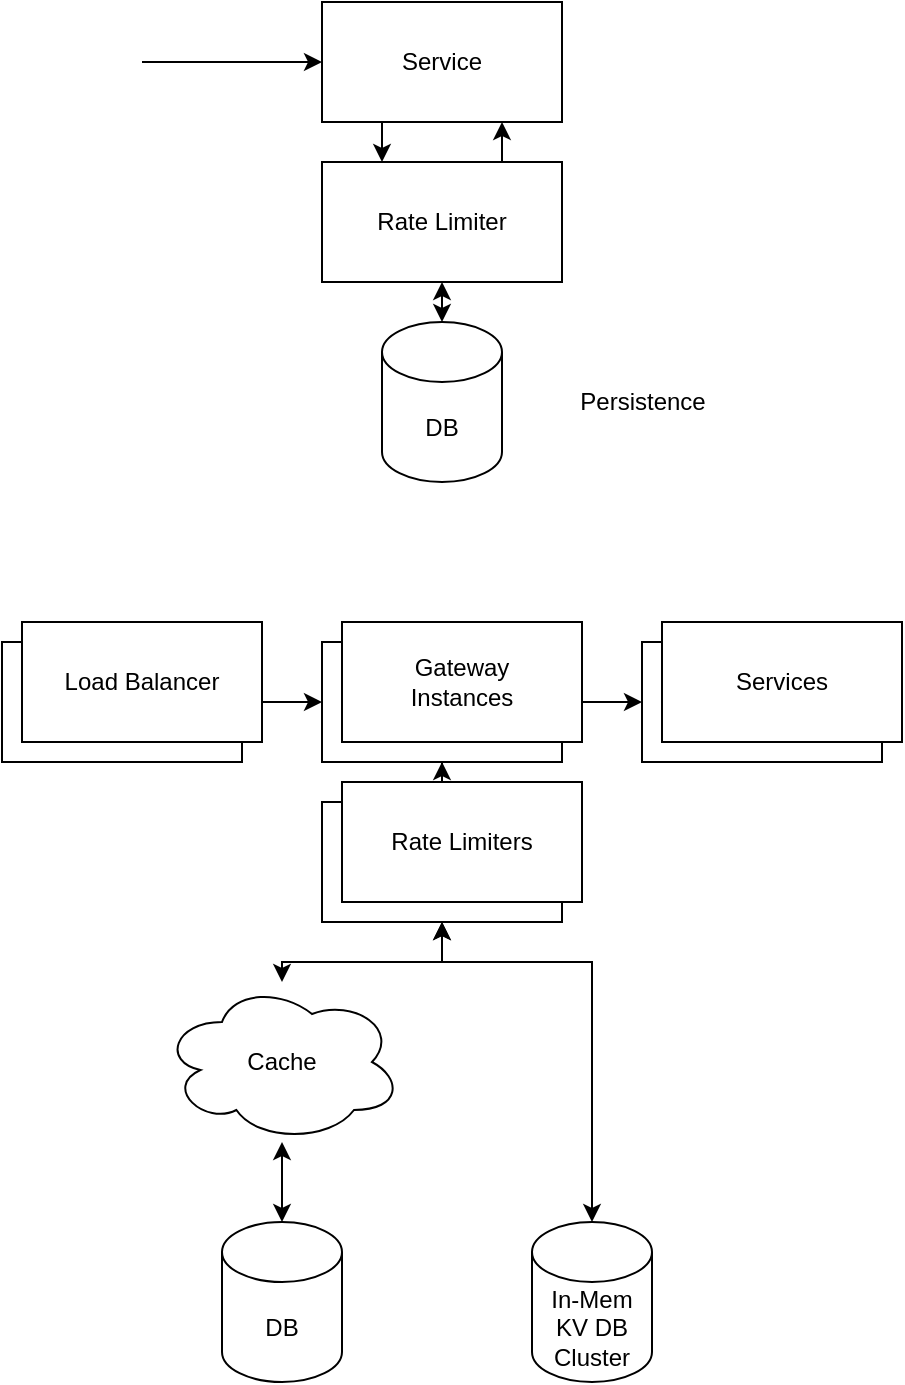<mxfile version="18.1.2" type="github">
  <diagram id="3RnQnGzQmvyOuvG-1qNs" name="Page-1">
    <mxGraphModel dx="982" dy="568" grid="1" gridSize="10" guides="1" tooltips="1" connect="1" arrows="1" fold="1" page="1" pageScale="1" pageWidth="850" pageHeight="1100" math="0" shadow="0">
      <root>
        <mxCell id="0" />
        <mxCell id="1" parent="0" />
        <mxCell id="aWTYAugdT14N94gFdjlv-4" style="edgeStyle=orthogonalEdgeStyle;rounded=0;orthogonalLoop=1;jettySize=auto;html=1;exitX=0.25;exitY=1;exitDx=0;exitDy=0;entryX=0.25;entryY=0;entryDx=0;entryDy=0;" edge="1" parent="1" source="aWTYAugdT14N94gFdjlv-1" target="aWTYAugdT14N94gFdjlv-3">
          <mxGeometry relative="1" as="geometry" />
        </mxCell>
        <mxCell id="aWTYAugdT14N94gFdjlv-1" value="Service" style="rounded=0;whiteSpace=wrap;html=1;" vertex="1" parent="1">
          <mxGeometry x="320" y="120" width="120" height="60" as="geometry" />
        </mxCell>
        <mxCell id="aWTYAugdT14N94gFdjlv-5" style="edgeStyle=orthogonalEdgeStyle;rounded=0;orthogonalLoop=1;jettySize=auto;html=1;exitX=0.75;exitY=0;exitDx=0;exitDy=0;entryX=0.75;entryY=1;entryDx=0;entryDy=0;" edge="1" parent="1" source="aWTYAugdT14N94gFdjlv-3" target="aWTYAugdT14N94gFdjlv-1">
          <mxGeometry relative="1" as="geometry" />
        </mxCell>
        <mxCell id="aWTYAugdT14N94gFdjlv-9" style="edgeStyle=orthogonalEdgeStyle;rounded=0;orthogonalLoop=1;jettySize=auto;html=1;exitX=0.5;exitY=1;exitDx=0;exitDy=0;entryX=0.5;entryY=0;entryDx=0;entryDy=0;entryPerimeter=0;startArrow=classic;startFill=1;" edge="1" parent="1" source="aWTYAugdT14N94gFdjlv-3" target="aWTYAugdT14N94gFdjlv-7">
          <mxGeometry relative="1" as="geometry" />
        </mxCell>
        <mxCell id="aWTYAugdT14N94gFdjlv-3" value="Rate Limiter" style="rounded=0;whiteSpace=wrap;html=1;" vertex="1" parent="1">
          <mxGeometry x="320" y="200" width="120" height="60" as="geometry" />
        </mxCell>
        <mxCell id="aWTYAugdT14N94gFdjlv-7" value="DB" style="shape=cylinder3;whiteSpace=wrap;html=1;boundedLbl=1;backgroundOutline=1;size=15;" vertex="1" parent="1">
          <mxGeometry x="350" y="280" width="60" height="80" as="geometry" />
        </mxCell>
        <mxCell id="aWTYAugdT14N94gFdjlv-10" value="" style="endArrow=classic;html=1;rounded=0;entryX=0;entryY=0.5;entryDx=0;entryDy=0;" edge="1" parent="1" target="aWTYAugdT14N94gFdjlv-1">
          <mxGeometry width="50" height="50" relative="1" as="geometry">
            <mxPoint x="230" y="150" as="sourcePoint" />
            <mxPoint x="300" y="160" as="targetPoint" />
          </mxGeometry>
        </mxCell>
        <mxCell id="aWTYAugdT14N94gFdjlv-30" style="edgeStyle=orthogonalEdgeStyle;rounded=0;orthogonalLoop=1;jettySize=auto;html=1;exitX=0.5;exitY=1;exitDx=0;exitDy=0;startArrow=classic;startFill=1;" edge="1" parent="1" source="aWTYAugdT14N94gFdjlv-17" target="aWTYAugdT14N94gFdjlv-29">
          <mxGeometry relative="1" as="geometry" />
        </mxCell>
        <mxCell id="aWTYAugdT14N94gFdjlv-33" style="edgeStyle=orthogonalEdgeStyle;rounded=0;orthogonalLoop=1;jettySize=auto;html=1;exitX=0.5;exitY=1;exitDx=0;exitDy=0;startArrow=classic;startFill=1;" edge="1" parent="1" source="aWTYAugdT14N94gFdjlv-17" target="aWTYAugdT14N94gFdjlv-32">
          <mxGeometry relative="1" as="geometry">
            <Array as="points">
              <mxPoint x="380" y="600" />
              <mxPoint x="455" y="600" />
            </Array>
          </mxGeometry>
        </mxCell>
        <mxCell id="aWTYAugdT14N94gFdjlv-17" value="Rate Limiters" style="rounded=0;whiteSpace=wrap;html=1;" vertex="1" parent="1">
          <mxGeometry x="320" y="520" width="120" height="60" as="geometry" />
        </mxCell>
        <mxCell id="aWTYAugdT14N94gFdjlv-18" value="DB" style="shape=cylinder3;whiteSpace=wrap;html=1;boundedLbl=1;backgroundOutline=1;size=15;" vertex="1" parent="1">
          <mxGeometry x="270" y="730" width="60" height="80" as="geometry" />
        </mxCell>
        <mxCell id="aWTYAugdT14N94gFdjlv-19" value="" style="endArrow=classic;html=1;rounded=0;entryX=0;entryY=0.5;entryDx=0;entryDy=0;startArrow=classic;startFill=1;" edge="1" parent="1" source="aWTYAugdT14N94gFdjlv-20">
          <mxGeometry width="50" height="50" relative="1" as="geometry">
            <mxPoint x="230" y="470" as="sourcePoint" />
            <mxPoint x="320.0" y="470" as="targetPoint" />
          </mxGeometry>
        </mxCell>
        <mxCell id="aWTYAugdT14N94gFdjlv-20" value="Load Balancer" style="rounded=0;whiteSpace=wrap;html=1;" vertex="1" parent="1">
          <mxGeometry x="160" y="440" width="120" height="60" as="geometry" />
        </mxCell>
        <mxCell id="aWTYAugdT14N94gFdjlv-27" style="edgeStyle=orthogonalEdgeStyle;rounded=0;orthogonalLoop=1;jettySize=auto;html=1;exitX=1;exitY=0.5;exitDx=0;exitDy=0;startArrow=classic;startFill=1;" edge="1" parent="1" source="aWTYAugdT14N94gFdjlv-21" target="aWTYAugdT14N94gFdjlv-22">
          <mxGeometry relative="1" as="geometry" />
        </mxCell>
        <mxCell id="aWTYAugdT14N94gFdjlv-28" style="edgeStyle=orthogonalEdgeStyle;rounded=0;orthogonalLoop=1;jettySize=auto;html=1;exitX=0.5;exitY=1;exitDx=0;exitDy=0;startArrow=classic;startFill=1;" edge="1" parent="1" source="aWTYAugdT14N94gFdjlv-21" target="aWTYAugdT14N94gFdjlv-17">
          <mxGeometry relative="1" as="geometry" />
        </mxCell>
        <mxCell id="aWTYAugdT14N94gFdjlv-21" value="Gateway&lt;br&gt;Instances" style="rounded=0;whiteSpace=wrap;html=1;" vertex="1" parent="1">
          <mxGeometry x="320" y="440" width="120" height="60" as="geometry" />
        </mxCell>
        <mxCell id="aWTYAugdT14N94gFdjlv-22" value="Services" style="rounded=0;whiteSpace=wrap;html=1;" vertex="1" parent="1">
          <mxGeometry x="480" y="440" width="120" height="60" as="geometry" />
        </mxCell>
        <mxCell id="aWTYAugdT14N94gFdjlv-24" value="Persistence" style="text;html=1;align=center;verticalAlign=middle;resizable=0;points=[];autosize=1;strokeColor=none;fillColor=none;" vertex="1" parent="1">
          <mxGeometry x="440" y="310" width="80" height="20" as="geometry" />
        </mxCell>
        <mxCell id="aWTYAugdT14N94gFdjlv-31" style="edgeStyle=orthogonalEdgeStyle;rounded=0;orthogonalLoop=1;jettySize=auto;html=1;exitX=0.5;exitY=1;exitDx=0;exitDy=0;exitPerimeter=0;startArrow=classic;startFill=1;" edge="1" parent="1" source="aWTYAugdT14N94gFdjlv-29" target="aWTYAugdT14N94gFdjlv-18">
          <mxGeometry relative="1" as="geometry" />
        </mxCell>
        <mxCell id="aWTYAugdT14N94gFdjlv-29" value="Cache" style="ellipse;shape=cloud;whiteSpace=wrap;html=1;" vertex="1" parent="1">
          <mxGeometry x="240" y="610" width="120" height="80" as="geometry" />
        </mxCell>
        <mxCell id="aWTYAugdT14N94gFdjlv-32" value="In-Mem&lt;br&gt;KV DB&lt;br&gt;Cluster" style="shape=cylinder3;whiteSpace=wrap;html=1;boundedLbl=1;backgroundOutline=1;size=15;" vertex="1" parent="1">
          <mxGeometry x="425" y="730" width="60" height="80" as="geometry" />
        </mxCell>
        <mxCell id="aWTYAugdT14N94gFdjlv-34" value="Gateway&lt;br&gt;Instances" style="rounded=0;whiteSpace=wrap;html=1;" vertex="1" parent="1">
          <mxGeometry x="330" y="430" width="120" height="60" as="geometry" />
        </mxCell>
        <mxCell id="aWTYAugdT14N94gFdjlv-35" value="Services" style="rounded=0;whiteSpace=wrap;html=1;" vertex="1" parent="1">
          <mxGeometry x="490" y="430" width="120" height="60" as="geometry" />
        </mxCell>
        <mxCell id="aWTYAugdT14N94gFdjlv-36" value="Load Balancer" style="rounded=0;whiteSpace=wrap;html=1;" vertex="1" parent="1">
          <mxGeometry x="170" y="430" width="120" height="60" as="geometry" />
        </mxCell>
        <mxCell id="aWTYAugdT14N94gFdjlv-37" value="Rate Limiters" style="rounded=0;whiteSpace=wrap;html=1;" vertex="1" parent="1">
          <mxGeometry x="330" y="510" width="120" height="60" as="geometry" />
        </mxCell>
      </root>
    </mxGraphModel>
  </diagram>
</mxfile>
